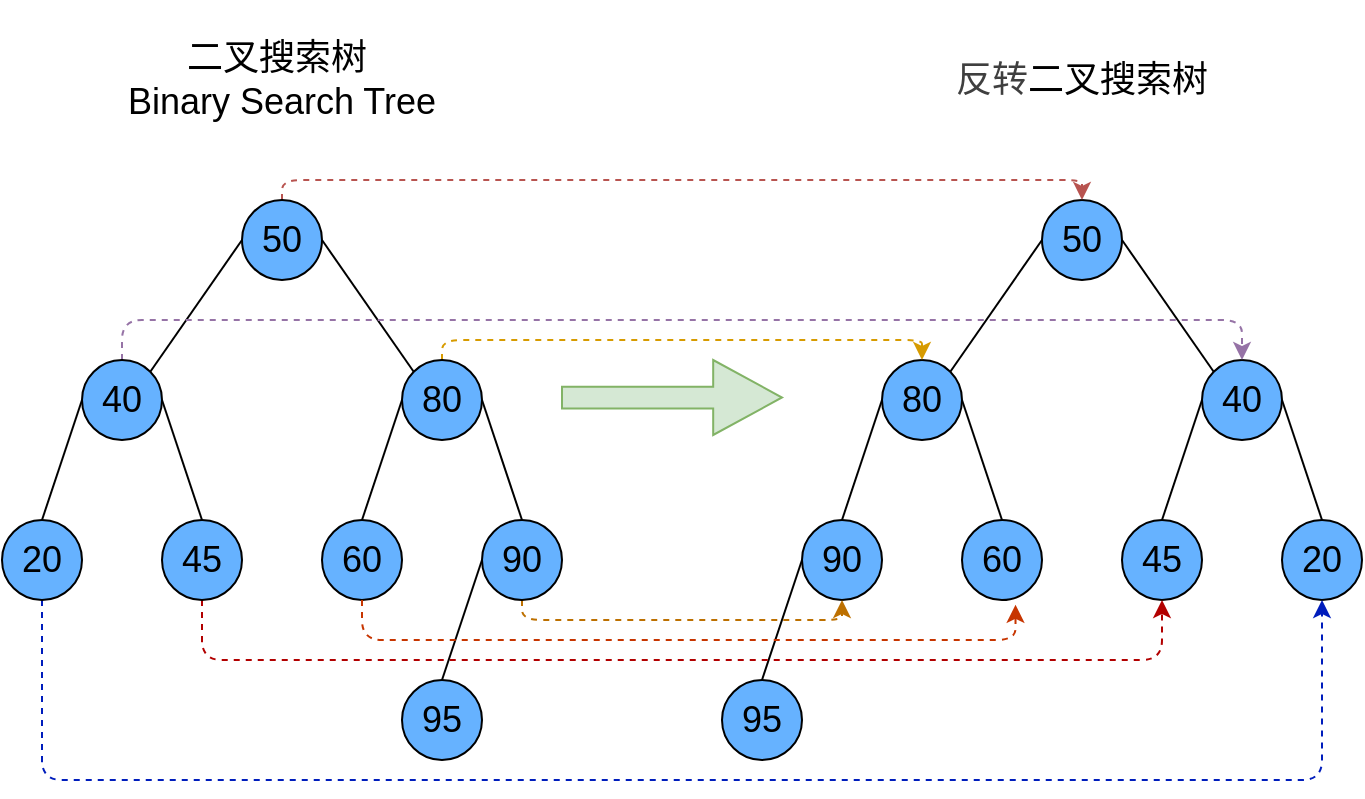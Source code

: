 <mxfile scale="2" border="50">
    <diagram id="MReUjaNDudYp6e8Bdq2W" name="Page-1">
        <mxGraphModel dx="958" dy="540" grid="1" gridSize="10" guides="1" tooltips="1" connect="1" arrows="1" fold="1" page="1" pageScale="1" pageWidth="850" pageHeight="1100" background="#FFFFFF" math="0" shadow="0">
            <root>
                <mxCell id="0"/>
                <mxCell id="1" parent="0"/>
                <mxCell id="12" style="edgeStyle=none;html=1;exitX=0;exitY=0.5;exitDx=0;exitDy=0;entryX=1;entryY=0;entryDx=0;entryDy=0;endArrow=none;endFill=0;" parent="1" source="4" target="5" edge="1">
                    <mxGeometry relative="1" as="geometry"/>
                </mxCell>
                <mxCell id="13" style="edgeStyle=none;html=1;exitX=1;exitY=0.5;exitDx=0;exitDy=0;entryX=0;entryY=0;entryDx=0;entryDy=0;endArrow=none;endFill=0;" parent="1" source="4" target="8" edge="1">
                    <mxGeometry relative="1" as="geometry"/>
                </mxCell>
                <mxCell id="4" value="&lt;font style=&quot;color: rgb(0, 0, 0); font-size: 18px;&quot;&gt;50&lt;/font&gt;" style="ellipse;whiteSpace=wrap;html=1;aspect=fixed;fillColor=#66B2FF;" parent="1" vertex="1">
                    <mxGeometry x="600" y="120" width="40" height="40" as="geometry"/>
                </mxCell>
                <mxCell id="16" style="edgeStyle=none;html=1;exitX=1;exitY=0.5;exitDx=0;exitDy=0;entryX=0.5;entryY=0;entryDx=0;entryDy=0;endArrow=none;endFill=0;" parent="1" source="5" target="6" edge="1">
                    <mxGeometry relative="1" as="geometry"/>
                </mxCell>
                <mxCell id="17" style="edgeStyle=none;html=1;exitX=0;exitY=0.5;exitDx=0;exitDy=0;entryX=0.5;entryY=0;entryDx=0;entryDy=0;endArrow=none;endFill=0;" parent="1" source="5" target="7" edge="1">
                    <mxGeometry relative="1" as="geometry"/>
                </mxCell>
                <mxCell id="5" value="&lt;font style=&quot;color: rgb(0, 0, 0); font-size: 18px;&quot;&gt;80&lt;/font&gt;" style="ellipse;whiteSpace=wrap;html=1;aspect=fixed;fillColor=#66B2FF;" parent="1" vertex="1">
                    <mxGeometry x="520" y="200" width="40" height="40" as="geometry"/>
                </mxCell>
                <mxCell id="6" value="&lt;font style=&quot;color: rgb(0, 0, 0); font-size: 18px;&quot;&gt;60&lt;/font&gt;" style="ellipse;whiteSpace=wrap;html=1;aspect=fixed;fillColor=#66B2FF;" parent="1" vertex="1">
                    <mxGeometry x="560" y="280" width="40" height="40" as="geometry"/>
                </mxCell>
                <mxCell id="37" style="edgeStyle=none;html=1;exitX=0;exitY=0.5;exitDx=0;exitDy=0;entryX=0.5;entryY=0;entryDx=0;entryDy=0;endArrow=none;endFill=0;" parent="1" source="7" target="9" edge="1">
                    <mxGeometry relative="1" as="geometry"/>
                </mxCell>
                <mxCell id="7" value="&lt;font style=&quot;color: rgb(0, 0, 0); font-size: 18px;&quot;&gt;90&lt;/font&gt;" style="ellipse;whiteSpace=wrap;html=1;aspect=fixed;fillColor=#66B2FF;" parent="1" vertex="1">
                    <mxGeometry x="480" y="280" width="40" height="40" as="geometry"/>
                </mxCell>
                <mxCell id="14" style="edgeStyle=none;html=1;exitX=1;exitY=0.5;exitDx=0;exitDy=0;entryX=0.5;entryY=0;entryDx=0;entryDy=0;endArrow=none;endFill=0;" parent="1" source="8" target="10" edge="1">
                    <mxGeometry relative="1" as="geometry"/>
                </mxCell>
                <mxCell id="15" style="edgeStyle=none;html=1;exitX=0;exitY=0.5;exitDx=0;exitDy=0;entryX=0.5;entryY=0;entryDx=0;entryDy=0;endArrow=none;endFill=0;" parent="1" source="8" target="11" edge="1">
                    <mxGeometry relative="1" as="geometry"/>
                </mxCell>
                <mxCell id="8" value="&lt;font style=&quot;color: rgb(0, 0, 0); font-size: 18px;&quot;&gt;40&lt;/font&gt;" style="ellipse;whiteSpace=wrap;html=1;aspect=fixed;fillColor=#66B2FF;" parent="1" vertex="1">
                    <mxGeometry x="680" y="200" width="40" height="40" as="geometry"/>
                </mxCell>
                <mxCell id="9" value="&lt;font style=&quot;color: rgb(0, 0, 0); font-size: 18px;&quot;&gt;95&lt;/font&gt;" style="ellipse;whiteSpace=wrap;html=1;aspect=fixed;fillColor=#66B2FF;" parent="1" vertex="1">
                    <mxGeometry x="440" y="360" width="40" height="40" as="geometry"/>
                </mxCell>
                <mxCell id="10" value="&lt;font style=&quot;color: rgb(0, 0, 0); font-size: 18px;&quot;&gt;20&lt;/font&gt;" style="ellipse;whiteSpace=wrap;html=1;aspect=fixed;fillColor=#66B2FF;" parent="1" vertex="1">
                    <mxGeometry x="720" y="280" width="40" height="40" as="geometry"/>
                </mxCell>
                <mxCell id="11" value="&lt;font style=&quot;color: rgb(0, 0, 0); font-size: 18px;&quot;&gt;45&lt;/font&gt;" style="ellipse;whiteSpace=wrap;html=1;aspect=fixed;fillColor=#66B2FF;" parent="1" vertex="1">
                    <mxGeometry x="640" y="280" width="40" height="40" as="geometry"/>
                </mxCell>
                <mxCell id="21" value="&lt;font style=&quot;font-size: 18px;&quot;&gt;&lt;span style=&quot;color: rgb(63, 63, 63);&quot;&gt;反转&lt;/span&gt;二叉搜索树&lt;/font&gt;" style="text;html=1;align=center;verticalAlign=middle;whiteSpace=wrap;rounded=0;" parent="1" vertex="1">
                    <mxGeometry x="490" y="30" width="260" height="60" as="geometry"/>
                </mxCell>
                <mxCell id="38" style="edgeStyle=none;html=1;exitX=0;exitY=0.5;exitDx=0;exitDy=0;entryX=1;entryY=0;entryDx=0;entryDy=0;endArrow=none;endFill=0;" edge="1" parent="1" source="40" target="43">
                    <mxGeometry relative="1" as="geometry"/>
                </mxCell>
                <mxCell id="39" style="edgeStyle=none;html=1;exitX=1;exitY=0.5;exitDx=0;exitDy=0;entryX=0;entryY=0;entryDx=0;entryDy=0;endArrow=none;endFill=0;" edge="1" parent="1" source="40" target="48">
                    <mxGeometry relative="1" as="geometry"/>
                </mxCell>
                <mxCell id="57" style="edgeStyle=elbowEdgeStyle;html=1;exitX=0.5;exitY=0;exitDx=0;exitDy=0;entryX=0.5;entryY=0;entryDx=0;entryDy=0;fillColor=#f8cecc;strokeColor=#b85450;dashed=1;" edge="1" parent="1" source="40" target="4">
                    <mxGeometry relative="1" as="geometry">
                        <Array as="points">
                            <mxPoint x="420" y="110"/>
                        </Array>
                    </mxGeometry>
                </mxCell>
                <mxCell id="40" value="&lt;font style=&quot;color: rgb(0, 0, 0); font-size: 18px;&quot;&gt;50&lt;/font&gt;" style="ellipse;whiteSpace=wrap;html=1;aspect=fixed;fillColor=#66B2FF;" vertex="1" parent="1">
                    <mxGeometry x="200" y="120" width="40" height="40" as="geometry"/>
                </mxCell>
                <mxCell id="41" style="edgeStyle=none;html=1;exitX=1;exitY=0.5;exitDx=0;exitDy=0;entryX=0.5;entryY=0;entryDx=0;entryDy=0;endArrow=none;endFill=0;" edge="1" parent="1" source="43" target="44">
                    <mxGeometry relative="1" as="geometry"/>
                </mxCell>
                <mxCell id="42" style="edgeStyle=none;html=1;exitX=0;exitY=0.5;exitDx=0;exitDy=0;entryX=0.5;entryY=0;entryDx=0;entryDy=0;endArrow=none;endFill=0;" edge="1" parent="1" source="43" target="45">
                    <mxGeometry relative="1" as="geometry"/>
                </mxCell>
                <mxCell id="59" style="edgeStyle=elbowEdgeStyle;html=1;exitX=0.5;exitY=0;exitDx=0;exitDy=0;entryX=0.5;entryY=0;entryDx=0;entryDy=0;dashed=1;fillColor=#e1d5e7;strokeColor=#9673a6;" edge="1" parent="1" source="43" target="8">
                    <mxGeometry relative="1" as="geometry">
                        <Array as="points">
                            <mxPoint x="420" y="180"/>
                        </Array>
                    </mxGeometry>
                </mxCell>
                <mxCell id="43" value="&lt;font style=&quot;color: rgb(0, 0, 0); font-size: 18px;&quot;&gt;40&lt;/font&gt;" style="ellipse;whiteSpace=wrap;html=1;aspect=fixed;fillColor=#66B2FF;" vertex="1" parent="1">
                    <mxGeometry x="120" y="200" width="40" height="40" as="geometry"/>
                </mxCell>
                <mxCell id="64" style="edgeStyle=elbowEdgeStyle;html=1;exitX=0.5;exitY=1;exitDx=0;exitDy=0;entryX=0.5;entryY=1;entryDx=0;entryDy=0;dashed=1;fillColor=#e51400;strokeColor=#B20000;" edge="1" parent="1" source="44" target="11">
                    <mxGeometry relative="1" as="geometry">
                        <Array as="points">
                            <mxPoint x="420" y="350"/>
                        </Array>
                    </mxGeometry>
                </mxCell>
                <mxCell id="44" value="&lt;font style=&quot;color: rgb(0, 0, 0); font-size: 18px;&quot;&gt;45&lt;/font&gt;" style="ellipse;whiteSpace=wrap;html=1;aspect=fixed;fillColor=#66B2FF;" vertex="1" parent="1">
                    <mxGeometry x="160" y="280" width="40" height="40" as="geometry"/>
                </mxCell>
                <mxCell id="65" style="edgeStyle=elbowEdgeStyle;html=1;exitX=0.5;exitY=1;exitDx=0;exitDy=0;entryX=0.5;entryY=1;entryDx=0;entryDy=0;fillColor=#0050ef;strokeColor=#001DBC;dashed=1;" edge="1" parent="1" source="45" target="10">
                    <mxGeometry relative="1" as="geometry">
                        <Array as="points">
                            <mxPoint x="420" y="410"/>
                        </Array>
                    </mxGeometry>
                </mxCell>
                <mxCell id="45" value="&lt;font style=&quot;color: rgb(0, 0, 0); font-size: 18px;&quot;&gt;20&lt;/font&gt;" style="ellipse;whiteSpace=wrap;html=1;aspect=fixed;fillColor=#66B2FF;" vertex="1" parent="1">
                    <mxGeometry x="80" y="280" width="40" height="40" as="geometry"/>
                </mxCell>
                <mxCell id="46" style="edgeStyle=none;html=1;exitX=1;exitY=0.5;exitDx=0;exitDy=0;entryX=0.5;entryY=0;entryDx=0;entryDy=0;endArrow=none;endFill=0;" edge="1" parent="1" source="48" target="51">
                    <mxGeometry relative="1" as="geometry"/>
                </mxCell>
                <mxCell id="47" style="edgeStyle=none;html=1;exitX=0;exitY=0.5;exitDx=0;exitDy=0;entryX=0.5;entryY=0;entryDx=0;entryDy=0;endArrow=none;endFill=0;" edge="1" parent="1" source="48" target="52">
                    <mxGeometry relative="1" as="geometry"/>
                </mxCell>
                <mxCell id="56" style="edgeStyle=elbowEdgeStyle;html=1;exitX=0.5;exitY=0;exitDx=0;exitDy=0;entryX=0.5;entryY=0;entryDx=0;entryDy=0;fillColor=#ffe6cc;strokeColor=#d79b00;dashed=1;" edge="1" parent="1" source="48" target="5">
                    <mxGeometry relative="1" as="geometry">
                        <Array as="points">
                            <mxPoint x="420" y="190"/>
                        </Array>
                    </mxGeometry>
                </mxCell>
                <mxCell id="48" value="&lt;font style=&quot;color: rgb(0, 0, 0); font-size: 18px;&quot;&gt;80&lt;/font&gt;" style="ellipse;whiteSpace=wrap;html=1;aspect=fixed;fillColor=#66B2FF;" vertex="1" parent="1">
                    <mxGeometry x="280" y="200" width="40" height="40" as="geometry"/>
                </mxCell>
                <mxCell id="49" value="&lt;font style=&quot;color: rgb(0, 0, 0); font-size: 18px;&quot;&gt;95&lt;/font&gt;" style="ellipse;whiteSpace=wrap;html=1;aspect=fixed;fillColor=#66B2FF;" vertex="1" parent="1">
                    <mxGeometry x="280" y="360" width="40" height="40" as="geometry"/>
                </mxCell>
                <mxCell id="50" style="edgeStyle=none;html=1;exitX=0;exitY=0.5;exitDx=0;exitDy=0;entryX=0.5;entryY=0;entryDx=0;entryDy=0;endArrow=none;endFill=0;" edge="1" parent="1" source="51" target="49">
                    <mxGeometry relative="1" as="geometry"/>
                </mxCell>
                <mxCell id="63" style="edgeStyle=elbowEdgeStyle;html=1;exitX=0.5;exitY=1;exitDx=0;exitDy=0;entryX=0.5;entryY=1;entryDx=0;entryDy=0;fillColor=#f0a30a;strokeColor=#BD7000;dashed=1;" edge="1" parent="1" source="51" target="7">
                    <mxGeometry relative="1" as="geometry">
                        <Array as="points">
                            <mxPoint x="420" y="330"/>
                        </Array>
                    </mxGeometry>
                </mxCell>
                <mxCell id="51" value="&lt;font style=&quot;color: rgb(0, 0, 0); font-size: 18px;&quot;&gt;90&lt;/font&gt;" style="ellipse;whiteSpace=wrap;html=1;aspect=fixed;fillColor=#66B2FF;" vertex="1" parent="1">
                    <mxGeometry x="320" y="280" width="40" height="40" as="geometry"/>
                </mxCell>
                <mxCell id="52" value="&lt;font style=&quot;color: rgb(0, 0, 0); font-size: 18px;&quot;&gt;60&lt;/font&gt;" style="ellipse;whiteSpace=wrap;html=1;aspect=fixed;fillColor=#66B2FF;" vertex="1" parent="1">
                    <mxGeometry x="240" y="280" width="40" height="40" as="geometry"/>
                </mxCell>
                <mxCell id="53" value="&lt;font style=&quot;font-size: 18px;&quot;&gt;二叉搜索树&amp;nbsp;&lt;/font&gt;&lt;div&gt;&lt;font style=&quot;font-size: 18px;&quot;&gt;Binary Search Tree&lt;/font&gt;&lt;/div&gt;" style="text;html=1;align=center;verticalAlign=middle;whiteSpace=wrap;rounded=0;" vertex="1" parent="1">
                    <mxGeometry x="90" y="20" width="260" height="80" as="geometry"/>
                </mxCell>
                <mxCell id="54" value="" style="html=1;shadow=0;dashed=0;align=center;verticalAlign=middle;shape=mxgraph.arrows2.arrow;dy=0.71;dx=34.41;notch=0;fillColor=#d5e8d4;strokeColor=#82b366;" vertex="1" parent="1">
                    <mxGeometry x="360" y="200" width="110" height="37.5" as="geometry"/>
                </mxCell>
                <mxCell id="62" style="edgeStyle=elbowEdgeStyle;html=1;exitX=0.5;exitY=1;exitDx=0;exitDy=0;entryX=0.669;entryY=1.06;entryDx=0;entryDy=0;entryPerimeter=0;dashed=1;fillColor=#fa6800;strokeColor=#C73500;" edge="1" parent="1" source="52" target="6">
                    <mxGeometry relative="1" as="geometry">
                        <Array as="points">
                            <mxPoint x="420" y="340"/>
                        </Array>
                    </mxGeometry>
                </mxCell>
            </root>
        </mxGraphModel>
    </diagram>
</mxfile>